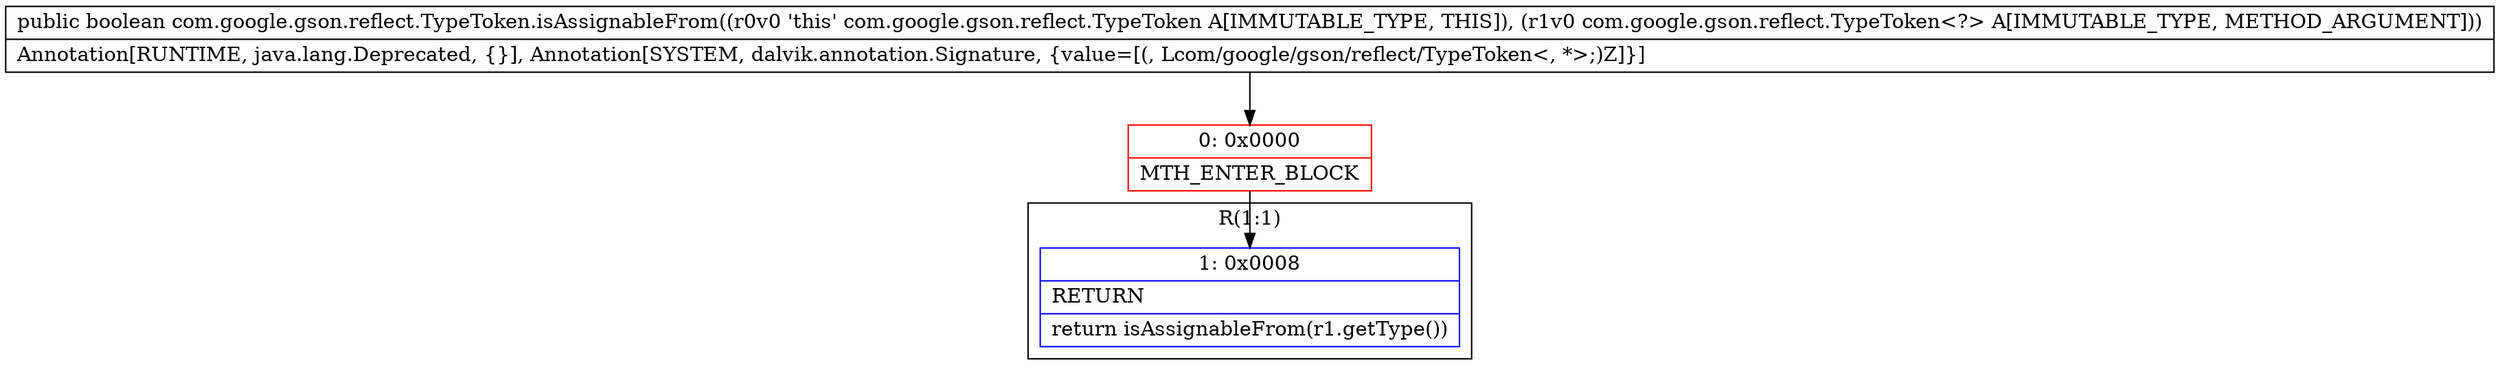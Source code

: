 digraph "CFG forcom.google.gson.reflect.TypeToken.isAssignableFrom(Lcom\/google\/gson\/reflect\/TypeToken;)Z" {
subgraph cluster_Region_646058466 {
label = "R(1:1)";
node [shape=record,color=blue];
Node_1 [shape=record,label="{1\:\ 0x0008|RETURN\l|return isAssignableFrom(r1.getType())\l}"];
}
Node_0 [shape=record,color=red,label="{0\:\ 0x0000|MTH_ENTER_BLOCK\l}"];
MethodNode[shape=record,label="{public boolean com.google.gson.reflect.TypeToken.isAssignableFrom((r0v0 'this' com.google.gson.reflect.TypeToken A[IMMUTABLE_TYPE, THIS]), (r1v0 com.google.gson.reflect.TypeToken\<?\> A[IMMUTABLE_TYPE, METHOD_ARGUMENT]))  | Annotation[RUNTIME, java.lang.Deprecated, \{\}], Annotation[SYSTEM, dalvik.annotation.Signature, \{value=[(, Lcom\/google\/gson\/reflect\/TypeToken\<, *\>;)Z]\}]\l}"];
MethodNode -> Node_0;
Node_0 -> Node_1;
}

